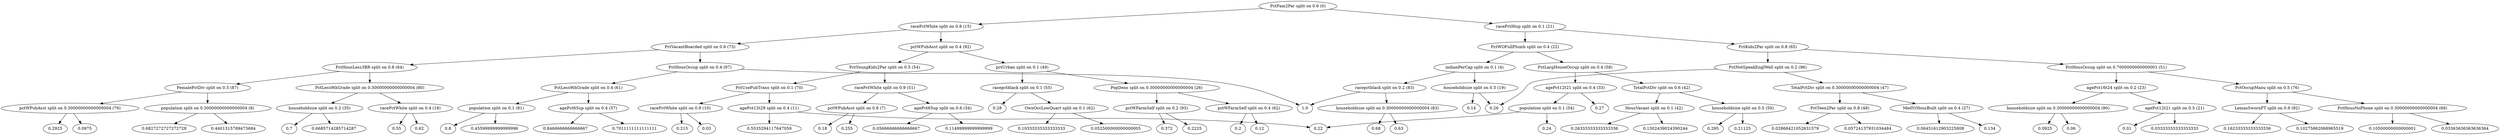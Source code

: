 digraph tree{
"PctFam2Par split on 0.6 (0)" -> "racePctWhite split on 0.8 (15)";
"PctFam2Par split on 0.6 (0)" -> "racePctHisp split on 0.1 (21)";
"racePctWhite split on 0.8 (15)" -> "PctVacantBoarded split on 0.6 (73)";
"racePctWhite split on 0.8 (15)" -> "pctWPubAsst split on 0.4 (92)";
"PctVacantBoarded split on 0.6 (73)" -> "PctHousLess3BR split on 0.8 (64)";
"PctVacantBoarded split on 0.6 (73)" -> "PctHousOccup split on 0.4 (97)";
"PctHousLess3BR split on 0.8 (64)" -> "FemalePctDiv split on 0.5 (87)";
"PctHousLess3BR split on 0.8 (64)" -> "PctLess9thGrade split on 0.30000000000000004 (80)";
"FemalePctDiv split on 0.5 (87)" -> "pctWPubAsst split on 0.30000000000000004 (79)";
"FemalePctDiv split on 0.5 (87)" -> "population split on 0.30000000000000004 (8)";
"pctWPubAsst split on 0.30000000000000004 (79)" -> "0.0975";
"pctWPubAsst split on 0.30000000000000004 (79)" -> "0.2925";
"population split on 0.30000000000000004 (8)" -> "0.4401315789473684";
"population split on 0.30000000000000004 (8)" -> "0.6827272727272728";
"PctLess9thGrade split on 0.30000000000000004 (80)" -> "householdsize split on 0.2 (35)";
"PctLess9thGrade split on 0.30000000000000004 (80)" -> "racePctWhite split on 0.4 (18)";
"householdsize split on 0.2 (35)" -> "0.6685714285714287";
"householdsize split on 0.2 (35)" -> "0.7";
"racePctWhite split on 0.4 (18)" -> "0.62";
"racePctWhite split on 0.4 (18)" -> "0.55";
"PctHousOccup split on 0.4 (97)" -> "1.0";
"PctHousOccup split on 0.4 (97)" -> "PctLess9thGrade split on 0.4 (61)";
"PctLess9thGrade split on 0.4 (61)" -> "population split on 0.1 (81)";
"PctLess9thGrade split on 0.4 (61)" -> "agePct65up split on 0.4 (57)";
"population split on 0.1 (81)" -> "0.8";
"population split on 0.1 (81)" -> "0.45599999999999996";
"agePct65up split on 0.4 (57)" -> "0.8466666666666667";
"agePct65up split on 0.4 (57)" -> "0.7011111111111111";
"pctWPubAsst split on 0.4 (92)" -> "pctUrban split on 0.1 (49)";
"pctWPubAsst split on 0.4 (92)" -> "PctYoungKids2Par split on 0.5 (54)";
"pctUrban split on 0.1 (49)" -> "racepctblack split on 0.1 (55)";
"pctUrban split on 0.1 (49)" -> "PopDens split on 0.30000000000000004 (26)";
"racepctblack split on 0.1 (55)" -> "OwnOccLowQuart split on 0.1 (62)";
"racepctblack split on 0.1 (55)" -> "0.28";
"OwnOccLowQuart split on 0.1 (62)" -> "0.052500000000000005";
"OwnOccLowQuart split on 0.1 (62)" -> "0.10333333333333333";
"PopDens split on 0.30000000000000004 (26)" -> "pctWFarmSelf split on 0.4 (62)";
"PopDens split on 0.30000000000000004 (26)" -> "pctWFarmSelf split on 0.2 (93)";
"pctWFarmSelf split on 0.4 (62)" -> "0.2";
"pctWFarmSelf split on 0.4 (62)" -> "0.12";
"pctWFarmSelf split on 0.2 (93)" -> "0.372";
"pctWFarmSelf split on 0.2 (93)" -> "0.2225";
"PctYoungKids2Par split on 0.5 (54)" -> "racePctWhite split on 0.9 (51)";
"PctYoungKids2Par split on 0.5 (54)" -> "PctUsePubTrans split on 0.1 (70)";
"racePctWhite split on 0.9 (51)" -> "pctWPubAsst split on 0.8 (7)";
"racePctWhite split on 0.9 (51)" -> "agePct65up split on 0.6 (34)";
"pctWPubAsst split on 0.8 (7)" -> "0.255";
"pctWPubAsst split on 0.8 (7)" -> "0.18";
"agePct65up split on 0.6 (34)" -> "0.11499999999999999";
"agePct65up split on 0.6 (34)" -> "0.05666666666666667";
"PctUsePubTrans split on 0.1 (70)" -> "agePct12t29 split on 0.4 (11)";
"PctUsePubTrans split on 0.1 (70)" -> "racePctWhite split on 0.9 (10)";
"agePct12t29 split on 0.4 (11)" -> "0.22";
"agePct12t29 split on 0.4 (11)" -> "0.5535294117647059";
"racePctWhite split on 0.9 (10)" -> "0.215";
"racePctWhite split on 0.9 (10)" -> "0.03";
"racePctHisp split on 0.1 (21)" -> "PctKids2Par split on 0.8 (65)";
"racePctHisp split on 0.1 (21)" -> "PctWOFullPlumb split on 0.4 (22)";
"PctKids2Par split on 0.8 (65)" -> "PctHousOccup split on 0.7000000000000001 (51)";
"PctKids2Par split on 0.8 (65)" -> "PctNotSpeakEnglWell split on 0.2 (96)";
"PctHousOccup split on 0.7000000000000001 (51)" -> "agePct16t24 split on 0.2 (23)";
"PctHousOccup split on 0.7000000000000001 (51)" -> "PctOccupManu split on 0.5 (76)";
"agePct16t24 split on 0.2 (23)" -> "householdsize split on 0.30000000000000004 (90)";
"agePct16t24 split on 0.2 (23)" -> "agePct12t21 split on 0.5 (21)";
"householdsize split on 0.30000000000000004 (90)" -> "0.06";
"householdsize split on 0.30000000000000004 (90)" -> "0.0925";
"agePct12t21 split on 0.5 (21)" -> "0.03333333333333333";
"agePct12t21 split on 0.5 (21)" -> "0.01";
"PctOccupManu split on 0.5 (76)" -> "LemasSwornFT split on 0.9 (92)";
"PctOccupManu split on 0.5 (76)" -> "PctHousNoPhone split on 0.30000000000000004 (69)";
"LemasSwornFT split on 0.9 (92)" -> "0.10275862068965519";
"LemasSwornFT split on 0.9 (92)" -> "0.16233333333333336";
"PctHousNoPhone split on 0.30000000000000004 (69)" -> "0.03363636363636364";
"PctHousNoPhone split on 0.30000000000000004 (69)" -> "0.10500000000000001";
"PctNotSpeakEnglWell split on 0.2 (96)" -> "TotalPctDiv split on 0.30000000000000004 (47)";
"PctNotSpeakEnglWell split on 0.2 (96)" -> "0.26";
"TotalPctDiv split on 0.30000000000000004 (47)" -> "PctTeen2Par split on 0.8 (48)";
"TotalPctDiv split on 0.30000000000000004 (47)" -> "MedYrHousBuilt split on 0.4 (27)";
"PctTeen2Par split on 0.8 (48)" -> "0.05724137931034484";
"PctTeen2Par split on 0.8 (48)" -> "0.02868421052631579";
"MedYrHousBuilt split on 0.4 (27)" -> "0.134";
"MedYrHousBuilt split on 0.4 (27)" -> "0.06451612903225808";
"PctWOFullPlumb split on 0.4 (22)" -> "PctLargHouseOccup split on 0.4 (58)";
"PctWOFullPlumb split on 0.4 (22)" -> "indianPerCap split on 0.1 (4)";
"PctLargHouseOccup split on 0.4 (58)" -> "TotalPctDiv split on 0.6 (42)";
"PctLargHouseOccup split on 0.4 (58)" -> "agePct12t21 split on 0.4 (33)";
"TotalPctDiv split on 0.6 (42)" -> "HousVacant split on 0.1 (42)";
"TotalPctDiv split on 0.6 (42)" -> "householdsize split on 0.5 (50)";
"HousVacant split on 0.1 (42)" -> "0.1302439024390244";
"HousVacant split on 0.1 (42)" -> "0.26333333333333336";
"householdsize split on 0.5 (50)" -> "0.21125";
"householdsize split on 0.5 (50)" -> "0.295";
"agePct12t21 split on 0.4 (33)" -> "population split on 0.1 (54)";
"agePct12t21 split on 0.4 (33)" -> "0.27";
"population split on 0.1 (54)" -> "0.22";
"population split on 0.1 (54)" -> "0.24";
"indianPerCap split on 0.1 (4)" -> "householdsize split on 0.5 (19)";
"indianPerCap split on 0.1 (4)" -> "racepctblack split on 0.2 (83)";
"householdsize split on 0.5 (19)" -> "0.26";
"householdsize split on 0.5 (19)" -> "0.14";
"racepctblack split on 0.2 (83)" -> "householdsize split on 0.30000000000000004 (83)";
"racepctblack split on 0.2 (83)" -> "1.0";
"householdsize split on 0.30000000000000004 (83)" -> "0.63";
"householdsize split on 0.30000000000000004 (83)" -> "0.68";
}
